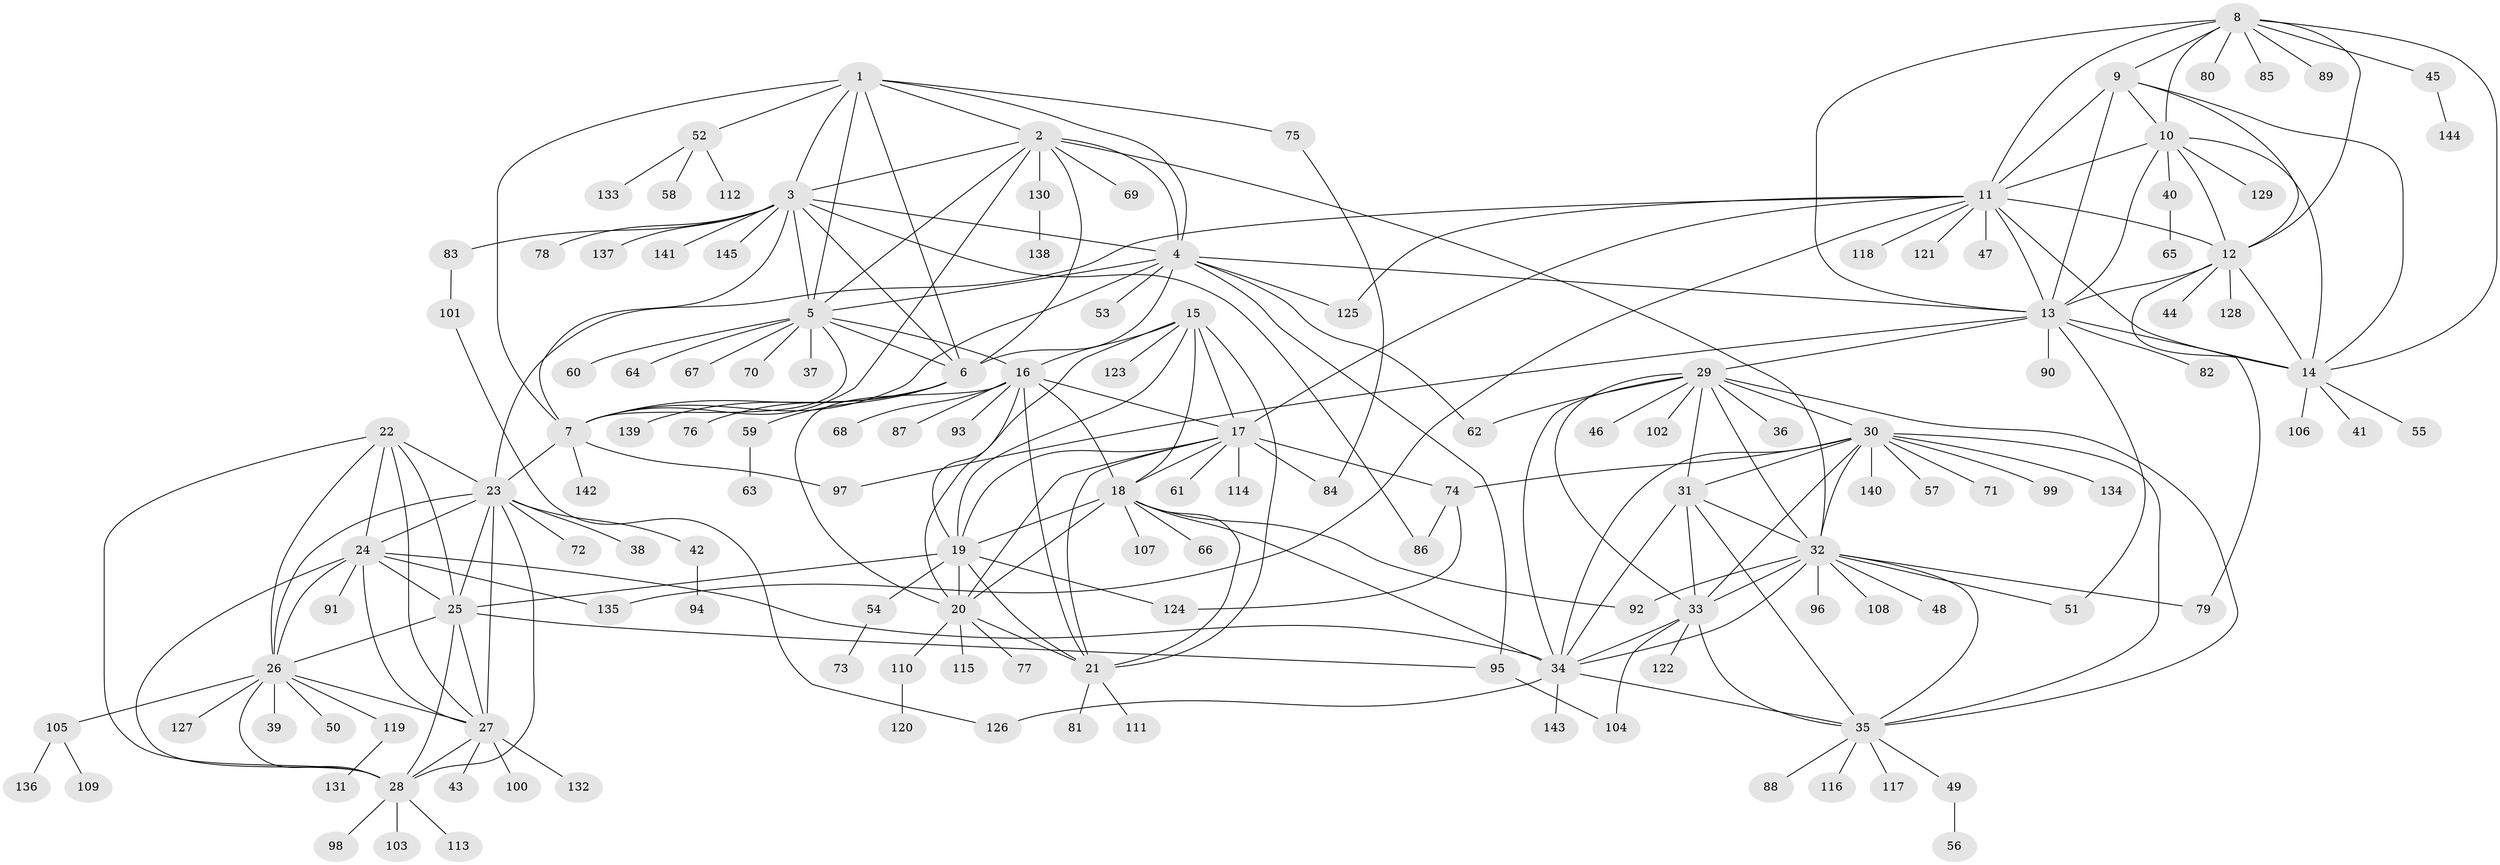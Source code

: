 // Generated by graph-tools (version 1.1) at 2025/50/03/09/25 03:50:33]
// undirected, 145 vertices, 239 edges
graph export_dot {
graph [start="1"]
  node [color=gray90,style=filled];
  1;
  2;
  3;
  4;
  5;
  6;
  7;
  8;
  9;
  10;
  11;
  12;
  13;
  14;
  15;
  16;
  17;
  18;
  19;
  20;
  21;
  22;
  23;
  24;
  25;
  26;
  27;
  28;
  29;
  30;
  31;
  32;
  33;
  34;
  35;
  36;
  37;
  38;
  39;
  40;
  41;
  42;
  43;
  44;
  45;
  46;
  47;
  48;
  49;
  50;
  51;
  52;
  53;
  54;
  55;
  56;
  57;
  58;
  59;
  60;
  61;
  62;
  63;
  64;
  65;
  66;
  67;
  68;
  69;
  70;
  71;
  72;
  73;
  74;
  75;
  76;
  77;
  78;
  79;
  80;
  81;
  82;
  83;
  84;
  85;
  86;
  87;
  88;
  89;
  90;
  91;
  92;
  93;
  94;
  95;
  96;
  97;
  98;
  99;
  100;
  101;
  102;
  103;
  104;
  105;
  106;
  107;
  108;
  109;
  110;
  111;
  112;
  113;
  114;
  115;
  116;
  117;
  118;
  119;
  120;
  121;
  122;
  123;
  124;
  125;
  126;
  127;
  128;
  129;
  130;
  131;
  132;
  133;
  134;
  135;
  136;
  137;
  138;
  139;
  140;
  141;
  142;
  143;
  144;
  145;
  1 -- 2;
  1 -- 3;
  1 -- 4;
  1 -- 5;
  1 -- 6;
  1 -- 7;
  1 -- 52;
  1 -- 75;
  2 -- 3;
  2 -- 4;
  2 -- 5;
  2 -- 6;
  2 -- 7;
  2 -- 32;
  2 -- 69;
  2 -- 130;
  3 -- 4;
  3 -- 5;
  3 -- 6;
  3 -- 7;
  3 -- 78;
  3 -- 83;
  3 -- 86;
  3 -- 137;
  3 -- 141;
  3 -- 145;
  4 -- 5;
  4 -- 6;
  4 -- 7;
  4 -- 13;
  4 -- 53;
  4 -- 62;
  4 -- 95;
  4 -- 125;
  5 -- 6;
  5 -- 7;
  5 -- 16;
  5 -- 37;
  5 -- 60;
  5 -- 64;
  5 -- 67;
  5 -- 70;
  6 -- 7;
  6 -- 59;
  6 -- 76;
  6 -- 139;
  7 -- 23;
  7 -- 97;
  7 -- 142;
  8 -- 9;
  8 -- 10;
  8 -- 11;
  8 -- 12;
  8 -- 13;
  8 -- 14;
  8 -- 45;
  8 -- 80;
  8 -- 85;
  8 -- 89;
  9 -- 10;
  9 -- 11;
  9 -- 12;
  9 -- 13;
  9 -- 14;
  10 -- 11;
  10 -- 12;
  10 -- 13;
  10 -- 14;
  10 -- 40;
  10 -- 129;
  11 -- 12;
  11 -- 13;
  11 -- 14;
  11 -- 17;
  11 -- 23;
  11 -- 47;
  11 -- 118;
  11 -- 121;
  11 -- 125;
  11 -- 135;
  12 -- 13;
  12 -- 14;
  12 -- 44;
  12 -- 79;
  12 -- 128;
  13 -- 14;
  13 -- 29;
  13 -- 51;
  13 -- 82;
  13 -- 90;
  13 -- 97;
  14 -- 41;
  14 -- 55;
  14 -- 106;
  15 -- 16;
  15 -- 17;
  15 -- 18;
  15 -- 19;
  15 -- 20;
  15 -- 21;
  15 -- 123;
  16 -- 17;
  16 -- 18;
  16 -- 19;
  16 -- 20;
  16 -- 21;
  16 -- 68;
  16 -- 87;
  16 -- 93;
  17 -- 18;
  17 -- 19;
  17 -- 20;
  17 -- 21;
  17 -- 61;
  17 -- 74;
  17 -- 84;
  17 -- 114;
  18 -- 19;
  18 -- 20;
  18 -- 21;
  18 -- 34;
  18 -- 66;
  18 -- 92;
  18 -- 107;
  19 -- 20;
  19 -- 21;
  19 -- 25;
  19 -- 54;
  19 -- 124;
  20 -- 21;
  20 -- 77;
  20 -- 110;
  20 -- 115;
  21 -- 81;
  21 -- 111;
  22 -- 23;
  22 -- 24;
  22 -- 25;
  22 -- 26;
  22 -- 27;
  22 -- 28;
  23 -- 24;
  23 -- 25;
  23 -- 26;
  23 -- 27;
  23 -- 28;
  23 -- 38;
  23 -- 42;
  23 -- 72;
  24 -- 25;
  24 -- 26;
  24 -- 27;
  24 -- 28;
  24 -- 34;
  24 -- 91;
  24 -- 135;
  25 -- 26;
  25 -- 27;
  25 -- 28;
  25 -- 95;
  26 -- 27;
  26 -- 28;
  26 -- 39;
  26 -- 50;
  26 -- 105;
  26 -- 119;
  26 -- 127;
  27 -- 28;
  27 -- 43;
  27 -- 100;
  27 -- 132;
  28 -- 98;
  28 -- 103;
  28 -- 113;
  29 -- 30;
  29 -- 31;
  29 -- 32;
  29 -- 33;
  29 -- 34;
  29 -- 35;
  29 -- 36;
  29 -- 46;
  29 -- 62;
  29 -- 102;
  30 -- 31;
  30 -- 32;
  30 -- 33;
  30 -- 34;
  30 -- 35;
  30 -- 57;
  30 -- 71;
  30 -- 74;
  30 -- 99;
  30 -- 134;
  30 -- 140;
  31 -- 32;
  31 -- 33;
  31 -- 34;
  31 -- 35;
  32 -- 33;
  32 -- 34;
  32 -- 35;
  32 -- 48;
  32 -- 51;
  32 -- 79;
  32 -- 92;
  32 -- 96;
  32 -- 108;
  33 -- 34;
  33 -- 35;
  33 -- 104;
  33 -- 122;
  34 -- 35;
  34 -- 126;
  34 -- 143;
  35 -- 49;
  35 -- 88;
  35 -- 116;
  35 -- 117;
  40 -- 65;
  42 -- 94;
  45 -- 144;
  49 -- 56;
  52 -- 58;
  52 -- 112;
  52 -- 133;
  54 -- 73;
  59 -- 63;
  74 -- 86;
  74 -- 124;
  75 -- 84;
  83 -- 101;
  95 -- 104;
  101 -- 126;
  105 -- 109;
  105 -- 136;
  110 -- 120;
  119 -- 131;
  130 -- 138;
}
